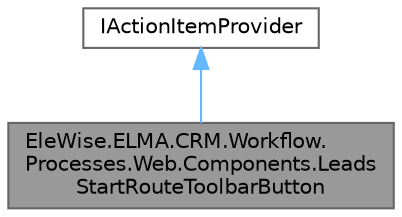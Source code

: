 digraph "EleWise.ELMA.CRM.Workflow.Processes.Web.Components.LeadsStartRouteToolbarButton"
{
 // LATEX_PDF_SIZE
  bgcolor="transparent";
  edge [fontname=Helvetica,fontsize=10,labelfontname=Helvetica,labelfontsize=10];
  node [fontname=Helvetica,fontsize=10,shape=box,height=0.2,width=0.4];
  Node1 [id="Node000001",label="EleWise.ELMA.CRM.Workflow.\lProcesses.Web.Components.Leads\lStartRouteToolbarButton",height=0.2,width=0.4,color="gray40", fillcolor="grey60", style="filled", fontcolor="black",tooltip=" "];
  Node2 -> Node1 [id="edge1_Node000001_Node000002",dir="back",color="steelblue1",style="solid",tooltip=" "];
  Node2 [id="Node000002",label="IActionItemProvider",height=0.2,width=0.4,color="gray40", fillcolor="white", style="filled",tooltip=" "];
}
